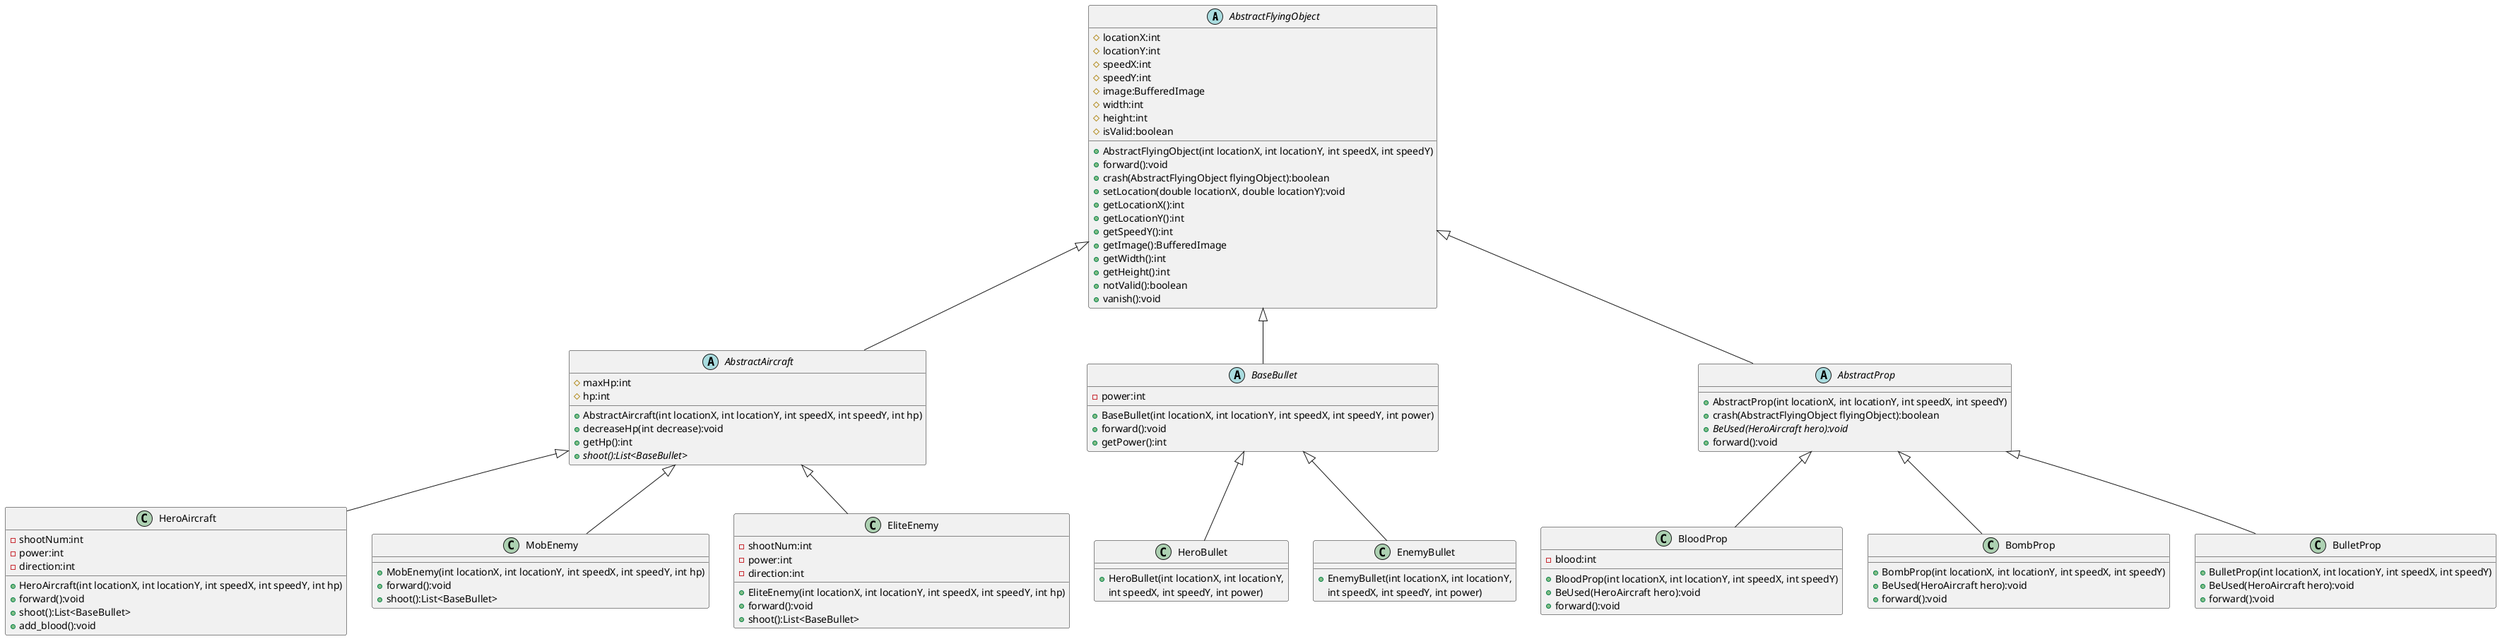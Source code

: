 @startuml
'https://plantuml.com/class-diagram

abstract class AbstractFlyingObject
{
    # locationX:int
    # locationY:int
    # speedX:int
    # speedY:int
    # image:BufferedImage
    # width:int
    # height:int
    # isValid:boolean

    + AbstractFlyingObject(int locationX, int locationY, int speedX, int speedY)
    + forward():void
    + crash(AbstractFlyingObject flyingObject):boolean
    + setLocation(double locationX, double locationY):void
    + getLocationX():int
    + getLocationY():int
    + getSpeedY():int
    + getImage():BufferedImage
    + getWidth():int
    + getHeight():int
    + notValid():boolean
    + vanish():void
}

abstract class AbstractAircraft
{
	# maxHp:int
    # hp:int
    + AbstractAircraft(int locationX, int locationY, int speedX, int speedY, int hp)
    + decreaseHp(int decrease):void
    + getHp():int
    + {abstract} shoot():List<BaseBullet>
 }


class HeroAircraft {
    - shootNum:int
    - power:int
    - direction:int
    + HeroAircraft(int locationX, int locationY, int speedX, int speedY, int hp)
    + forward():void
    + shoot():List<BaseBullet>
    + add_blood():void
}

AbstractAircraft <|-- HeroAircraft

class MobEnemy {
    + MobEnemy(int locationX, int locationY, int speedX, int speedY, int hp)
    + forward():void
    + shoot():List<BaseBullet>
}
AbstractAircraft <|-- MobEnemy


class EliteEnemy{
    - shootNum:int
    - power:int
    - direction:int
    + EliteEnemy(int locationX, int locationY, int speedX, int speedY, int hp)
    + forward():void
    + shoot():List<BaseBullet>
}
AbstractAircraft <|-- EliteEnemy

abstract class BaseBullet
{
    - power:int
    + BaseBullet(int locationX, int locationY, int speedX, int speedY, int power)
    + forward():void
	+ getPower():int
}

class HeroBullet {
    + HeroBullet(int locationX, int locationY,
     int speedX, int speedY, int power)
}

class EnemyBullet {
    + EnemyBullet(int locationX, int locationY,
     int speedX, int speedY, int power)
}
BaseBullet <|-- HeroBullet
BaseBullet <|-- EnemyBullet

abstract class AbstractProp{
    + AbstractProp(int locationX, int locationY, int speedX, int speedY)
    + crash(AbstractFlyingObject flyingObject):boolean
    + {abstract} BeUsed(HeroAircraft hero):void
    + forward():void
}

class BloodProp{
    -blood:int
    + BloodProp(int locationX, int locationY, int speedX, int speedY)
    + BeUsed(HeroAircraft hero):void
    + forward():void
}

class BombProp{
    + BombProp(int locationX, int locationY, int speedX, int speedY)
    + BeUsed(HeroAircraft hero):void
    + forward():void
}

class BulletProp{
    + BulletProp(int locationX, int locationY, int speedX, int speedY)
    + BeUsed(HeroAircraft hero):void
    + forward():void
}
AbstractProp <|-- BloodProp
AbstractProp <|-- BombProp
AbstractProp <|-- BulletProp


AbstractFlyingObject <|-- AbstractAircraft
AbstractFlyingObject <|-- BaseBullet
AbstractFlyingObject <|-- AbstractProp
@enduml